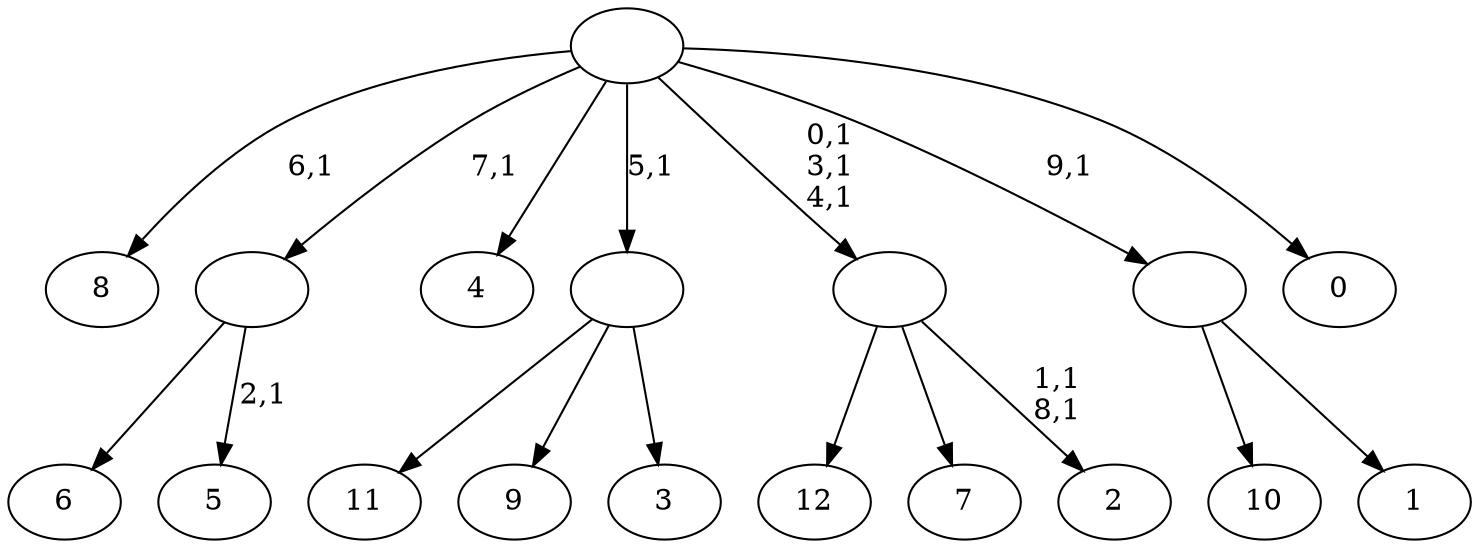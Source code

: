 digraph T {
	23 [label="12"]
	22 [label="11"]
	21 [label="10"]
	20 [label="9"]
	19 [label="8"]
	17 [label="7"]
	16 [label="6"]
	15 [label="5"]
	13 [label=""]
	12 [label="4"]
	11 [label="3"]
	10 [label=""]
	9 [label="2"]
	6 [label=""]
	3 [label="1"]
	2 [label=""]
	1 [label="0"]
	0 [label=""]
	13 -> 15 [label="2,1"]
	13 -> 16 [label=""]
	10 -> 22 [label=""]
	10 -> 20 [label=""]
	10 -> 11 [label=""]
	6 -> 9 [label="1,1\n8,1"]
	6 -> 23 [label=""]
	6 -> 17 [label=""]
	2 -> 21 [label=""]
	2 -> 3 [label=""]
	0 -> 6 [label="0,1\n3,1\n4,1"]
	0 -> 19 [label="6,1"]
	0 -> 13 [label="7,1"]
	0 -> 12 [label=""]
	0 -> 10 [label="5,1"]
	0 -> 2 [label="9,1"]
	0 -> 1 [label=""]
}
